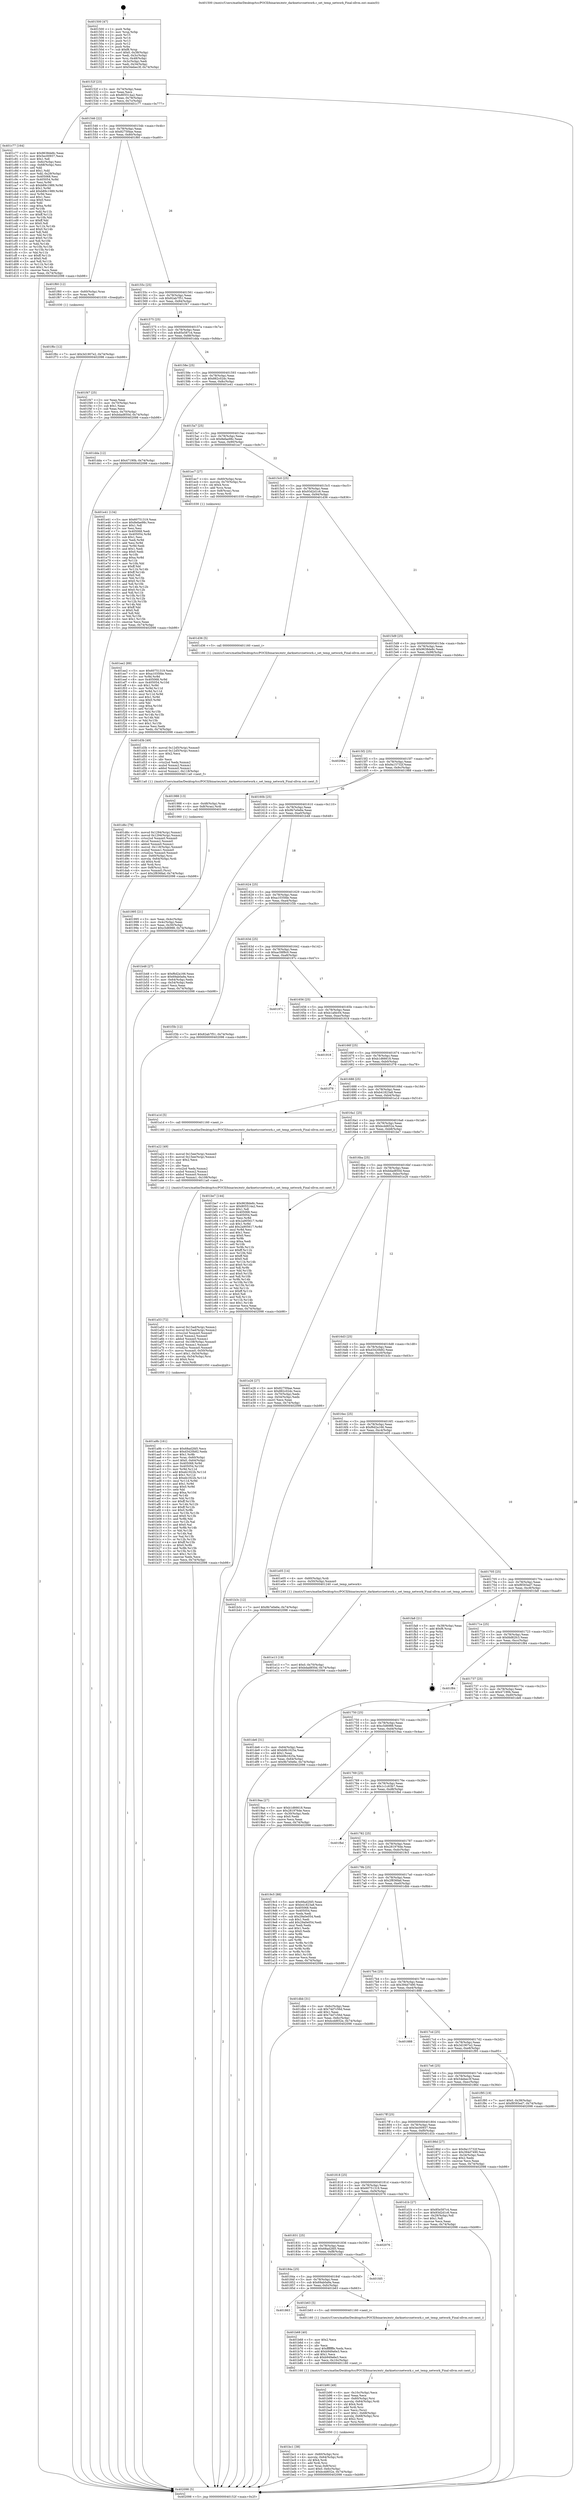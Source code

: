 digraph "0x401500" {
  label = "0x401500 (/mnt/c/Users/mathe/Desktop/tcc/POCII/binaries/extr_darknetsrcnetwork.c_set_temp_network_Final-ollvm.out::main(0))"
  labelloc = "t"
  node[shape=record]

  Entry [label="",width=0.3,height=0.3,shape=circle,fillcolor=black,style=filled]
  "0x40152f" [label="{
     0x40152f [23]\l
     | [instrs]\l
     &nbsp;&nbsp;0x40152f \<+3\>: mov -0x74(%rbp),%eax\l
     &nbsp;&nbsp;0x401532 \<+2\>: mov %eax,%ecx\l
     &nbsp;&nbsp;0x401534 \<+6\>: sub $0x805514a2,%ecx\l
     &nbsp;&nbsp;0x40153a \<+3\>: mov %eax,-0x78(%rbp)\l
     &nbsp;&nbsp;0x40153d \<+3\>: mov %ecx,-0x7c(%rbp)\l
     &nbsp;&nbsp;0x401540 \<+6\>: je 0000000000401c77 \<main+0x777\>\l
  }"]
  "0x401c77" [label="{
     0x401c77 [164]\l
     | [instrs]\l
     &nbsp;&nbsp;0x401c77 \<+5\>: mov $0x9638de8c,%eax\l
     &nbsp;&nbsp;0x401c7c \<+5\>: mov $0x5ec00937,%ecx\l
     &nbsp;&nbsp;0x401c81 \<+2\>: mov $0x1,%dl\l
     &nbsp;&nbsp;0x401c83 \<+3\>: mov -0x6c(%rbp),%esi\l
     &nbsp;&nbsp;0x401c86 \<+3\>: cmp -0x68(%rbp),%esi\l
     &nbsp;&nbsp;0x401c89 \<+4\>: setl %dil\l
     &nbsp;&nbsp;0x401c8d \<+4\>: and $0x1,%dil\l
     &nbsp;&nbsp;0x401c91 \<+4\>: mov %dil,-0x29(%rbp)\l
     &nbsp;&nbsp;0x401c95 \<+7\>: mov 0x405068,%esi\l
     &nbsp;&nbsp;0x401c9c \<+8\>: mov 0x405054,%r8d\l
     &nbsp;&nbsp;0x401ca4 \<+3\>: mov %esi,%r9d\l
     &nbsp;&nbsp;0x401ca7 \<+7\>: sub $0xb89c1989,%r9d\l
     &nbsp;&nbsp;0x401cae \<+4\>: sub $0x1,%r9d\l
     &nbsp;&nbsp;0x401cb2 \<+7\>: add $0xb89c1989,%r9d\l
     &nbsp;&nbsp;0x401cb9 \<+4\>: imul %r9d,%esi\l
     &nbsp;&nbsp;0x401cbd \<+3\>: and $0x1,%esi\l
     &nbsp;&nbsp;0x401cc0 \<+3\>: cmp $0x0,%esi\l
     &nbsp;&nbsp;0x401cc3 \<+4\>: sete %dil\l
     &nbsp;&nbsp;0x401cc7 \<+4\>: cmp $0xa,%r8d\l
     &nbsp;&nbsp;0x401ccb \<+4\>: setl %r10b\l
     &nbsp;&nbsp;0x401ccf \<+3\>: mov %dil,%r11b\l
     &nbsp;&nbsp;0x401cd2 \<+4\>: xor $0xff,%r11b\l
     &nbsp;&nbsp;0x401cd6 \<+3\>: mov %r10b,%bl\l
     &nbsp;&nbsp;0x401cd9 \<+3\>: xor $0xff,%bl\l
     &nbsp;&nbsp;0x401cdc \<+3\>: xor $0x0,%dl\l
     &nbsp;&nbsp;0x401cdf \<+3\>: mov %r11b,%r14b\l
     &nbsp;&nbsp;0x401ce2 \<+4\>: and $0x0,%r14b\l
     &nbsp;&nbsp;0x401ce6 \<+3\>: and %dl,%dil\l
     &nbsp;&nbsp;0x401ce9 \<+3\>: mov %bl,%r15b\l
     &nbsp;&nbsp;0x401cec \<+4\>: and $0x0,%r15b\l
     &nbsp;&nbsp;0x401cf0 \<+3\>: and %dl,%r10b\l
     &nbsp;&nbsp;0x401cf3 \<+3\>: or %dil,%r14b\l
     &nbsp;&nbsp;0x401cf6 \<+3\>: or %r10b,%r15b\l
     &nbsp;&nbsp;0x401cf9 \<+3\>: xor %r15b,%r14b\l
     &nbsp;&nbsp;0x401cfc \<+3\>: or %bl,%r11b\l
     &nbsp;&nbsp;0x401cff \<+4\>: xor $0xff,%r11b\l
     &nbsp;&nbsp;0x401d03 \<+3\>: or $0x0,%dl\l
     &nbsp;&nbsp;0x401d06 \<+3\>: and %dl,%r11b\l
     &nbsp;&nbsp;0x401d09 \<+3\>: or %r11b,%r14b\l
     &nbsp;&nbsp;0x401d0c \<+4\>: test $0x1,%r14b\l
     &nbsp;&nbsp;0x401d10 \<+3\>: cmovne %ecx,%eax\l
     &nbsp;&nbsp;0x401d13 \<+3\>: mov %eax,-0x74(%rbp)\l
     &nbsp;&nbsp;0x401d16 \<+5\>: jmp 0000000000402098 \<main+0xb98\>\l
  }"]
  "0x401546" [label="{
     0x401546 [22]\l
     | [instrs]\l
     &nbsp;&nbsp;0x401546 \<+5\>: jmp 000000000040154b \<main+0x4b\>\l
     &nbsp;&nbsp;0x40154b \<+3\>: mov -0x78(%rbp),%eax\l
     &nbsp;&nbsp;0x40154e \<+5\>: sub $0x8275f4ae,%eax\l
     &nbsp;&nbsp;0x401553 \<+3\>: mov %eax,-0x80(%rbp)\l
     &nbsp;&nbsp;0x401556 \<+6\>: je 0000000000401f60 \<main+0xa60\>\l
  }"]
  Exit [label="",width=0.3,height=0.3,shape=circle,fillcolor=black,style=filled,peripheries=2]
  "0x401f60" [label="{
     0x401f60 [12]\l
     | [instrs]\l
     &nbsp;&nbsp;0x401f60 \<+4\>: mov -0x60(%rbp),%rax\l
     &nbsp;&nbsp;0x401f64 \<+3\>: mov %rax,%rdi\l
     &nbsp;&nbsp;0x401f67 \<+5\>: call 0000000000401030 \<free@plt\>\l
     | [calls]\l
     &nbsp;&nbsp;0x401030 \{1\} (unknown)\l
  }"]
  "0x40155c" [label="{
     0x40155c [25]\l
     | [instrs]\l
     &nbsp;&nbsp;0x40155c \<+5\>: jmp 0000000000401561 \<main+0x61\>\l
     &nbsp;&nbsp;0x401561 \<+3\>: mov -0x78(%rbp),%eax\l
     &nbsp;&nbsp;0x401564 \<+5\>: sub $0x82ab7f51,%eax\l
     &nbsp;&nbsp;0x401569 \<+6\>: mov %eax,-0x84(%rbp)\l
     &nbsp;&nbsp;0x40156f \<+6\>: je 0000000000401f47 \<main+0xa47\>\l
  }"]
  "0x401f6c" [label="{
     0x401f6c [12]\l
     | [instrs]\l
     &nbsp;&nbsp;0x401f6c \<+7\>: movl $0x3d1907e2,-0x74(%rbp)\l
     &nbsp;&nbsp;0x401f73 \<+5\>: jmp 0000000000402098 \<main+0xb98\>\l
  }"]
  "0x401f47" [label="{
     0x401f47 [25]\l
     | [instrs]\l
     &nbsp;&nbsp;0x401f47 \<+2\>: xor %eax,%eax\l
     &nbsp;&nbsp;0x401f49 \<+3\>: mov -0x70(%rbp),%ecx\l
     &nbsp;&nbsp;0x401f4c \<+3\>: sub $0x1,%eax\l
     &nbsp;&nbsp;0x401f4f \<+2\>: sub %eax,%ecx\l
     &nbsp;&nbsp;0x401f51 \<+3\>: mov %ecx,-0x70(%rbp)\l
     &nbsp;&nbsp;0x401f54 \<+7\>: movl $0xbdad850d,-0x74(%rbp)\l
     &nbsp;&nbsp;0x401f5b \<+5\>: jmp 0000000000402098 \<main+0xb98\>\l
  }"]
  "0x401575" [label="{
     0x401575 [25]\l
     | [instrs]\l
     &nbsp;&nbsp;0x401575 \<+5\>: jmp 000000000040157a \<main+0x7a\>\l
     &nbsp;&nbsp;0x40157a \<+3\>: mov -0x78(%rbp),%eax\l
     &nbsp;&nbsp;0x40157d \<+5\>: sub $0x85e587c4,%eax\l
     &nbsp;&nbsp;0x401582 \<+6\>: mov %eax,-0x88(%rbp)\l
     &nbsp;&nbsp;0x401588 \<+6\>: je 0000000000401dda \<main+0x8da\>\l
  }"]
  "0x401ee2" [label="{
     0x401ee2 [89]\l
     | [instrs]\l
     &nbsp;&nbsp;0x401ee2 \<+5\>: mov $0x60751319,%edx\l
     &nbsp;&nbsp;0x401ee7 \<+5\>: mov $0xa1035fde,%esi\l
     &nbsp;&nbsp;0x401eec \<+3\>: xor %r8d,%r8d\l
     &nbsp;&nbsp;0x401eef \<+8\>: mov 0x405068,%r9d\l
     &nbsp;&nbsp;0x401ef7 \<+8\>: mov 0x405054,%r10d\l
     &nbsp;&nbsp;0x401eff \<+4\>: sub $0x1,%r8d\l
     &nbsp;&nbsp;0x401f03 \<+3\>: mov %r9d,%r11d\l
     &nbsp;&nbsp;0x401f06 \<+3\>: add %r8d,%r11d\l
     &nbsp;&nbsp;0x401f09 \<+4\>: imul %r11d,%r9d\l
     &nbsp;&nbsp;0x401f0d \<+4\>: and $0x1,%r9d\l
     &nbsp;&nbsp;0x401f11 \<+4\>: cmp $0x0,%r9d\l
     &nbsp;&nbsp;0x401f15 \<+3\>: sete %bl\l
     &nbsp;&nbsp;0x401f18 \<+4\>: cmp $0xa,%r10d\l
     &nbsp;&nbsp;0x401f1c \<+4\>: setl %r14b\l
     &nbsp;&nbsp;0x401f20 \<+3\>: mov %bl,%r15b\l
     &nbsp;&nbsp;0x401f23 \<+3\>: and %r14b,%r15b\l
     &nbsp;&nbsp;0x401f26 \<+3\>: xor %r14b,%bl\l
     &nbsp;&nbsp;0x401f29 \<+3\>: or %bl,%r15b\l
     &nbsp;&nbsp;0x401f2c \<+4\>: test $0x1,%r15b\l
     &nbsp;&nbsp;0x401f30 \<+3\>: cmovne %esi,%edx\l
     &nbsp;&nbsp;0x401f33 \<+3\>: mov %edx,-0x74(%rbp)\l
     &nbsp;&nbsp;0x401f36 \<+5\>: jmp 0000000000402098 \<main+0xb98\>\l
  }"]
  "0x401dda" [label="{
     0x401dda [12]\l
     | [instrs]\l
     &nbsp;&nbsp;0x401dda \<+7\>: movl $0x47190b,-0x74(%rbp)\l
     &nbsp;&nbsp;0x401de1 \<+5\>: jmp 0000000000402098 \<main+0xb98\>\l
  }"]
  "0x40158e" [label="{
     0x40158e [25]\l
     | [instrs]\l
     &nbsp;&nbsp;0x40158e \<+5\>: jmp 0000000000401593 \<main+0x93\>\l
     &nbsp;&nbsp;0x401593 \<+3\>: mov -0x78(%rbp),%eax\l
     &nbsp;&nbsp;0x401596 \<+5\>: sub $0x882c02dc,%eax\l
     &nbsp;&nbsp;0x40159b \<+6\>: mov %eax,-0x8c(%rbp)\l
     &nbsp;&nbsp;0x4015a1 \<+6\>: je 0000000000401e41 \<main+0x941\>\l
  }"]
  "0x401e13" [label="{
     0x401e13 [19]\l
     | [instrs]\l
     &nbsp;&nbsp;0x401e13 \<+7\>: movl $0x0,-0x70(%rbp)\l
     &nbsp;&nbsp;0x401e1a \<+7\>: movl $0xbdad850d,-0x74(%rbp)\l
     &nbsp;&nbsp;0x401e21 \<+5\>: jmp 0000000000402098 \<main+0xb98\>\l
  }"]
  "0x401e41" [label="{
     0x401e41 [134]\l
     | [instrs]\l
     &nbsp;&nbsp;0x401e41 \<+5\>: mov $0x60751319,%eax\l
     &nbsp;&nbsp;0x401e46 \<+5\>: mov $0x8efae98c,%ecx\l
     &nbsp;&nbsp;0x401e4b \<+2\>: mov $0x1,%dl\l
     &nbsp;&nbsp;0x401e4d \<+2\>: xor %esi,%esi\l
     &nbsp;&nbsp;0x401e4f \<+7\>: mov 0x405068,%edi\l
     &nbsp;&nbsp;0x401e56 \<+8\>: mov 0x405054,%r8d\l
     &nbsp;&nbsp;0x401e5e \<+3\>: sub $0x1,%esi\l
     &nbsp;&nbsp;0x401e61 \<+3\>: mov %edi,%r9d\l
     &nbsp;&nbsp;0x401e64 \<+3\>: add %esi,%r9d\l
     &nbsp;&nbsp;0x401e67 \<+4\>: imul %r9d,%edi\l
     &nbsp;&nbsp;0x401e6b \<+3\>: and $0x1,%edi\l
     &nbsp;&nbsp;0x401e6e \<+3\>: cmp $0x0,%edi\l
     &nbsp;&nbsp;0x401e71 \<+4\>: sete %r10b\l
     &nbsp;&nbsp;0x401e75 \<+4\>: cmp $0xa,%r8d\l
     &nbsp;&nbsp;0x401e79 \<+4\>: setl %r11b\l
     &nbsp;&nbsp;0x401e7d \<+3\>: mov %r10b,%bl\l
     &nbsp;&nbsp;0x401e80 \<+3\>: xor $0xff,%bl\l
     &nbsp;&nbsp;0x401e83 \<+3\>: mov %r11b,%r14b\l
     &nbsp;&nbsp;0x401e86 \<+4\>: xor $0xff,%r14b\l
     &nbsp;&nbsp;0x401e8a \<+3\>: xor $0x0,%dl\l
     &nbsp;&nbsp;0x401e8d \<+3\>: mov %bl,%r15b\l
     &nbsp;&nbsp;0x401e90 \<+4\>: and $0x0,%r15b\l
     &nbsp;&nbsp;0x401e94 \<+3\>: and %dl,%r10b\l
     &nbsp;&nbsp;0x401e97 \<+3\>: mov %r14b,%r12b\l
     &nbsp;&nbsp;0x401e9a \<+4\>: and $0x0,%r12b\l
     &nbsp;&nbsp;0x401e9e \<+3\>: and %dl,%r11b\l
     &nbsp;&nbsp;0x401ea1 \<+3\>: or %r10b,%r15b\l
     &nbsp;&nbsp;0x401ea4 \<+3\>: or %r11b,%r12b\l
     &nbsp;&nbsp;0x401ea7 \<+3\>: xor %r12b,%r15b\l
     &nbsp;&nbsp;0x401eaa \<+3\>: or %r14b,%bl\l
     &nbsp;&nbsp;0x401ead \<+3\>: xor $0xff,%bl\l
     &nbsp;&nbsp;0x401eb0 \<+3\>: or $0x0,%dl\l
     &nbsp;&nbsp;0x401eb3 \<+2\>: and %dl,%bl\l
     &nbsp;&nbsp;0x401eb5 \<+3\>: or %bl,%r15b\l
     &nbsp;&nbsp;0x401eb8 \<+4\>: test $0x1,%r15b\l
     &nbsp;&nbsp;0x401ebc \<+3\>: cmovne %ecx,%eax\l
     &nbsp;&nbsp;0x401ebf \<+3\>: mov %eax,-0x74(%rbp)\l
     &nbsp;&nbsp;0x401ec2 \<+5\>: jmp 0000000000402098 \<main+0xb98\>\l
  }"]
  "0x4015a7" [label="{
     0x4015a7 [25]\l
     | [instrs]\l
     &nbsp;&nbsp;0x4015a7 \<+5\>: jmp 00000000004015ac \<main+0xac\>\l
     &nbsp;&nbsp;0x4015ac \<+3\>: mov -0x78(%rbp),%eax\l
     &nbsp;&nbsp;0x4015af \<+5\>: sub $0x8efae98c,%eax\l
     &nbsp;&nbsp;0x4015b4 \<+6\>: mov %eax,-0x90(%rbp)\l
     &nbsp;&nbsp;0x4015ba \<+6\>: je 0000000000401ec7 \<main+0x9c7\>\l
  }"]
  "0x401d6c" [label="{
     0x401d6c [79]\l
     | [instrs]\l
     &nbsp;&nbsp;0x401d6c \<+8\>: movsd 0x1294(%rip),%xmm1\l
     &nbsp;&nbsp;0x401d74 \<+8\>: movsd 0x1294(%rip),%xmm2\l
     &nbsp;&nbsp;0x401d7c \<+4\>: cvtss2sd %xmm0,%xmm0\l
     &nbsp;&nbsp;0x401d80 \<+4\>: divsd %xmm2,%xmm0\l
     &nbsp;&nbsp;0x401d84 \<+4\>: addsd %xmm0,%xmm1\l
     &nbsp;&nbsp;0x401d88 \<+8\>: movsd -0x118(%rbp),%xmm0\l
     &nbsp;&nbsp;0x401d90 \<+4\>: mulsd %xmm1,%xmm0\l
     &nbsp;&nbsp;0x401d94 \<+4\>: cvtsd2ss %xmm0,%xmm0\l
     &nbsp;&nbsp;0x401d98 \<+4\>: mov -0x60(%rbp),%rsi\l
     &nbsp;&nbsp;0x401d9c \<+4\>: movslq -0x64(%rbp),%rdi\l
     &nbsp;&nbsp;0x401da0 \<+4\>: shl $0x4,%rdi\l
     &nbsp;&nbsp;0x401da4 \<+3\>: add %rdi,%rsi\l
     &nbsp;&nbsp;0x401da7 \<+4\>: mov 0x8(%rsi),%rsi\l
     &nbsp;&nbsp;0x401dab \<+4\>: movss %xmm0,(%rsi)\l
     &nbsp;&nbsp;0x401daf \<+7\>: movl $0x2f836fad,-0x74(%rbp)\l
     &nbsp;&nbsp;0x401db6 \<+5\>: jmp 0000000000402098 \<main+0xb98\>\l
  }"]
  "0x401ec7" [label="{
     0x401ec7 [27]\l
     | [instrs]\l
     &nbsp;&nbsp;0x401ec7 \<+4\>: mov -0x60(%rbp),%rax\l
     &nbsp;&nbsp;0x401ecb \<+4\>: movslq -0x70(%rbp),%rcx\l
     &nbsp;&nbsp;0x401ecf \<+4\>: shl $0x4,%rcx\l
     &nbsp;&nbsp;0x401ed3 \<+3\>: add %rcx,%rax\l
     &nbsp;&nbsp;0x401ed6 \<+4\>: mov 0x8(%rax),%rax\l
     &nbsp;&nbsp;0x401eda \<+3\>: mov %rax,%rdi\l
     &nbsp;&nbsp;0x401edd \<+5\>: call 0000000000401030 \<free@plt\>\l
     | [calls]\l
     &nbsp;&nbsp;0x401030 \{1\} (unknown)\l
  }"]
  "0x4015c0" [label="{
     0x4015c0 [25]\l
     | [instrs]\l
     &nbsp;&nbsp;0x4015c0 \<+5\>: jmp 00000000004015c5 \<main+0xc5\>\l
     &nbsp;&nbsp;0x4015c5 \<+3\>: mov -0x78(%rbp),%eax\l
     &nbsp;&nbsp;0x4015c8 \<+5\>: sub $0x93d2d1c6,%eax\l
     &nbsp;&nbsp;0x4015cd \<+6\>: mov %eax,-0x94(%rbp)\l
     &nbsp;&nbsp;0x4015d3 \<+6\>: je 0000000000401d36 \<main+0x836\>\l
  }"]
  "0x401d3b" [label="{
     0x401d3b [49]\l
     | [instrs]\l
     &nbsp;&nbsp;0x401d3b \<+8\>: movsd 0x12d5(%rip),%xmm0\l
     &nbsp;&nbsp;0x401d43 \<+8\>: movsd 0x12d5(%rip),%xmm1\l
     &nbsp;&nbsp;0x401d4b \<+5\>: mov $0x2,%ecx\l
     &nbsp;&nbsp;0x401d50 \<+1\>: cltd\l
     &nbsp;&nbsp;0x401d51 \<+2\>: idiv %ecx\l
     &nbsp;&nbsp;0x401d53 \<+4\>: cvtsi2sd %edx,%xmm2\l
     &nbsp;&nbsp;0x401d57 \<+4\>: mulsd %xmm2,%xmm1\l
     &nbsp;&nbsp;0x401d5b \<+4\>: addsd %xmm0,%xmm1\l
     &nbsp;&nbsp;0x401d5f \<+8\>: movsd %xmm1,-0x118(%rbp)\l
     &nbsp;&nbsp;0x401d67 \<+5\>: call 00000000004011a0 \<next_f\>\l
     | [calls]\l
     &nbsp;&nbsp;0x4011a0 \{1\} (/mnt/c/Users/mathe/Desktop/tcc/POCII/binaries/extr_darknetsrcnetwork.c_set_temp_network_Final-ollvm.out::next_f)\l
  }"]
  "0x401d36" [label="{
     0x401d36 [5]\l
     | [instrs]\l
     &nbsp;&nbsp;0x401d36 \<+5\>: call 0000000000401160 \<next_i\>\l
     | [calls]\l
     &nbsp;&nbsp;0x401160 \{1\} (/mnt/c/Users/mathe/Desktop/tcc/POCII/binaries/extr_darknetsrcnetwork.c_set_temp_network_Final-ollvm.out::next_i)\l
  }"]
  "0x4015d9" [label="{
     0x4015d9 [25]\l
     | [instrs]\l
     &nbsp;&nbsp;0x4015d9 \<+5\>: jmp 00000000004015de \<main+0xde\>\l
     &nbsp;&nbsp;0x4015de \<+3\>: mov -0x78(%rbp),%eax\l
     &nbsp;&nbsp;0x4015e1 \<+5\>: sub $0x9638de8c,%eax\l
     &nbsp;&nbsp;0x4015e6 \<+6\>: mov %eax,-0x98(%rbp)\l
     &nbsp;&nbsp;0x4015ec \<+6\>: je 000000000040206a \<main+0xb6a\>\l
  }"]
  "0x401bc1" [label="{
     0x401bc1 [38]\l
     | [instrs]\l
     &nbsp;&nbsp;0x401bc1 \<+4\>: mov -0x60(%rbp),%rsi\l
     &nbsp;&nbsp;0x401bc5 \<+4\>: movslq -0x64(%rbp),%rdi\l
     &nbsp;&nbsp;0x401bc9 \<+4\>: shl $0x4,%rdi\l
     &nbsp;&nbsp;0x401bcd \<+3\>: add %rdi,%rsi\l
     &nbsp;&nbsp;0x401bd0 \<+4\>: mov %rax,0x8(%rsi)\l
     &nbsp;&nbsp;0x401bd4 \<+7\>: movl $0x0,-0x6c(%rbp)\l
     &nbsp;&nbsp;0x401bdb \<+7\>: movl $0xbcdd652e,-0x74(%rbp)\l
     &nbsp;&nbsp;0x401be2 \<+5\>: jmp 0000000000402098 \<main+0xb98\>\l
  }"]
  "0x40206a" [label="{
     0x40206a\l
  }", style=dashed]
  "0x4015f2" [label="{
     0x4015f2 [25]\l
     | [instrs]\l
     &nbsp;&nbsp;0x4015f2 \<+5\>: jmp 00000000004015f7 \<main+0xf7\>\l
     &nbsp;&nbsp;0x4015f7 \<+3\>: mov -0x78(%rbp),%eax\l
     &nbsp;&nbsp;0x4015fa \<+5\>: sub $0x9a15732f,%eax\l
     &nbsp;&nbsp;0x4015ff \<+6\>: mov %eax,-0x9c(%rbp)\l
     &nbsp;&nbsp;0x401605 \<+6\>: je 0000000000401988 \<main+0x488\>\l
  }"]
  "0x401b90" [label="{
     0x401b90 [49]\l
     | [instrs]\l
     &nbsp;&nbsp;0x401b90 \<+6\>: mov -0x10c(%rbp),%ecx\l
     &nbsp;&nbsp;0x401b96 \<+3\>: imul %eax,%ecx\l
     &nbsp;&nbsp;0x401b99 \<+4\>: mov -0x60(%rbp),%rsi\l
     &nbsp;&nbsp;0x401b9d \<+4\>: movslq -0x64(%rbp),%rdi\l
     &nbsp;&nbsp;0x401ba1 \<+4\>: shl $0x4,%rdi\l
     &nbsp;&nbsp;0x401ba5 \<+3\>: add %rdi,%rsi\l
     &nbsp;&nbsp;0x401ba8 \<+2\>: mov %ecx,(%rsi)\l
     &nbsp;&nbsp;0x401baa \<+7\>: movl $0x1,-0x68(%rbp)\l
     &nbsp;&nbsp;0x401bb1 \<+4\>: movslq -0x68(%rbp),%rsi\l
     &nbsp;&nbsp;0x401bb5 \<+4\>: shl $0x2,%rsi\l
     &nbsp;&nbsp;0x401bb9 \<+3\>: mov %rsi,%rdi\l
     &nbsp;&nbsp;0x401bbc \<+5\>: call 0000000000401050 \<malloc@plt\>\l
     | [calls]\l
     &nbsp;&nbsp;0x401050 \{1\} (unknown)\l
  }"]
  "0x401988" [label="{
     0x401988 [13]\l
     | [instrs]\l
     &nbsp;&nbsp;0x401988 \<+4\>: mov -0x48(%rbp),%rax\l
     &nbsp;&nbsp;0x40198c \<+4\>: mov 0x8(%rax),%rdi\l
     &nbsp;&nbsp;0x401990 \<+5\>: call 0000000000401060 \<atoi@plt\>\l
     | [calls]\l
     &nbsp;&nbsp;0x401060 \{1\} (unknown)\l
  }"]
  "0x40160b" [label="{
     0x40160b [25]\l
     | [instrs]\l
     &nbsp;&nbsp;0x40160b \<+5\>: jmp 0000000000401610 \<main+0x110\>\l
     &nbsp;&nbsp;0x401610 \<+3\>: mov -0x78(%rbp),%eax\l
     &nbsp;&nbsp;0x401613 \<+5\>: sub $0x9b7e0e6e,%eax\l
     &nbsp;&nbsp;0x401618 \<+6\>: mov %eax,-0xa0(%rbp)\l
     &nbsp;&nbsp;0x40161e \<+6\>: je 0000000000401b48 \<main+0x648\>\l
  }"]
  "0x401b68" [label="{
     0x401b68 [40]\l
     | [instrs]\l
     &nbsp;&nbsp;0x401b68 \<+5\>: mov $0x2,%ecx\l
     &nbsp;&nbsp;0x401b6d \<+1\>: cltd\l
     &nbsp;&nbsp;0x401b6e \<+2\>: idiv %ecx\l
     &nbsp;&nbsp;0x401b70 \<+6\>: imul $0xfffffffe,%edx,%ecx\l
     &nbsp;&nbsp;0x401b76 \<+6\>: add $0xb949a6e3,%ecx\l
     &nbsp;&nbsp;0x401b7c \<+3\>: add $0x1,%ecx\l
     &nbsp;&nbsp;0x401b7f \<+6\>: sub $0xb949a6e3,%ecx\l
     &nbsp;&nbsp;0x401b85 \<+6\>: mov %ecx,-0x10c(%rbp)\l
     &nbsp;&nbsp;0x401b8b \<+5\>: call 0000000000401160 \<next_i\>\l
     | [calls]\l
     &nbsp;&nbsp;0x401160 \{1\} (/mnt/c/Users/mathe/Desktop/tcc/POCII/binaries/extr_darknetsrcnetwork.c_set_temp_network_Final-ollvm.out::next_i)\l
  }"]
  "0x401b48" [label="{
     0x401b48 [27]\l
     | [instrs]\l
     &nbsp;&nbsp;0x401b48 \<+5\>: mov $0xf6d2a166,%eax\l
     &nbsp;&nbsp;0x401b4d \<+5\>: mov $0x69ab0a9a,%ecx\l
     &nbsp;&nbsp;0x401b52 \<+3\>: mov -0x64(%rbp),%edx\l
     &nbsp;&nbsp;0x401b55 \<+3\>: cmp -0x54(%rbp),%edx\l
     &nbsp;&nbsp;0x401b58 \<+3\>: cmovl %ecx,%eax\l
     &nbsp;&nbsp;0x401b5b \<+3\>: mov %eax,-0x74(%rbp)\l
     &nbsp;&nbsp;0x401b5e \<+5\>: jmp 0000000000402098 \<main+0xb98\>\l
  }"]
  "0x401624" [label="{
     0x401624 [25]\l
     | [instrs]\l
     &nbsp;&nbsp;0x401624 \<+5\>: jmp 0000000000401629 \<main+0x129\>\l
     &nbsp;&nbsp;0x401629 \<+3\>: mov -0x78(%rbp),%eax\l
     &nbsp;&nbsp;0x40162c \<+5\>: sub $0xa1035fde,%eax\l
     &nbsp;&nbsp;0x401631 \<+6\>: mov %eax,-0xa4(%rbp)\l
     &nbsp;&nbsp;0x401637 \<+6\>: je 0000000000401f3b \<main+0xa3b\>\l
  }"]
  "0x401863" [label="{
     0x401863\l
  }", style=dashed]
  "0x401f3b" [label="{
     0x401f3b [12]\l
     | [instrs]\l
     &nbsp;&nbsp;0x401f3b \<+7\>: movl $0x82ab7f51,-0x74(%rbp)\l
     &nbsp;&nbsp;0x401f42 \<+5\>: jmp 0000000000402098 \<main+0xb98\>\l
  }"]
  "0x40163d" [label="{
     0x40163d [25]\l
     | [instrs]\l
     &nbsp;&nbsp;0x40163d \<+5\>: jmp 0000000000401642 \<main+0x142\>\l
     &nbsp;&nbsp;0x401642 \<+3\>: mov -0x78(%rbp),%eax\l
     &nbsp;&nbsp;0x401645 \<+5\>: sub $0xac58f8c0,%eax\l
     &nbsp;&nbsp;0x40164a \<+6\>: mov %eax,-0xa8(%rbp)\l
     &nbsp;&nbsp;0x401650 \<+6\>: je 000000000040197c \<main+0x47c\>\l
  }"]
  "0x401b63" [label="{
     0x401b63 [5]\l
     | [instrs]\l
     &nbsp;&nbsp;0x401b63 \<+5\>: call 0000000000401160 \<next_i\>\l
     | [calls]\l
     &nbsp;&nbsp;0x401160 \{1\} (/mnt/c/Users/mathe/Desktop/tcc/POCII/binaries/extr_darknetsrcnetwork.c_set_temp_network_Final-ollvm.out::next_i)\l
  }"]
  "0x40197c" [label="{
     0x40197c\l
  }", style=dashed]
  "0x401656" [label="{
     0x401656 [25]\l
     | [instrs]\l
     &nbsp;&nbsp;0x401656 \<+5\>: jmp 000000000040165b \<main+0x15b\>\l
     &nbsp;&nbsp;0x40165b \<+3\>: mov -0x78(%rbp),%eax\l
     &nbsp;&nbsp;0x40165e \<+5\>: sub $0xb1afdc04,%eax\l
     &nbsp;&nbsp;0x401663 \<+6\>: mov %eax,-0xac(%rbp)\l
     &nbsp;&nbsp;0x401669 \<+6\>: je 0000000000401918 \<main+0x418\>\l
  }"]
  "0x40184a" [label="{
     0x40184a [25]\l
     | [instrs]\l
     &nbsp;&nbsp;0x40184a \<+5\>: jmp 000000000040184f \<main+0x34f\>\l
     &nbsp;&nbsp;0x40184f \<+3\>: mov -0x78(%rbp),%eax\l
     &nbsp;&nbsp;0x401852 \<+5\>: sub $0x69ab0a9a,%eax\l
     &nbsp;&nbsp;0x401857 \<+6\>: mov %eax,-0xfc(%rbp)\l
     &nbsp;&nbsp;0x40185d \<+6\>: je 0000000000401b63 \<main+0x663\>\l
  }"]
  "0x401918" [label="{
     0x401918\l
  }", style=dashed]
  "0x40166f" [label="{
     0x40166f [25]\l
     | [instrs]\l
     &nbsp;&nbsp;0x40166f \<+5\>: jmp 0000000000401674 \<main+0x174\>\l
     &nbsp;&nbsp;0x401674 \<+3\>: mov -0x78(%rbp),%eax\l
     &nbsp;&nbsp;0x401677 \<+5\>: sub $0xb1d66618,%eax\l
     &nbsp;&nbsp;0x40167c \<+6\>: mov %eax,-0xb0(%rbp)\l
     &nbsp;&nbsp;0x401682 \<+6\>: je 0000000000401f78 \<main+0xa78\>\l
  }"]
  "0x401fd5" [label="{
     0x401fd5\l
  }", style=dashed]
  "0x401f78" [label="{
     0x401f78\l
  }", style=dashed]
  "0x401688" [label="{
     0x401688 [25]\l
     | [instrs]\l
     &nbsp;&nbsp;0x401688 \<+5\>: jmp 000000000040168d \<main+0x18d\>\l
     &nbsp;&nbsp;0x40168d \<+3\>: mov -0x78(%rbp),%eax\l
     &nbsp;&nbsp;0x401690 \<+5\>: sub $0xb41823a8,%eax\l
     &nbsp;&nbsp;0x401695 \<+6\>: mov %eax,-0xb4(%rbp)\l
     &nbsp;&nbsp;0x40169b \<+6\>: je 0000000000401a1d \<main+0x51d\>\l
  }"]
  "0x401831" [label="{
     0x401831 [25]\l
     | [instrs]\l
     &nbsp;&nbsp;0x401831 \<+5\>: jmp 0000000000401836 \<main+0x336\>\l
     &nbsp;&nbsp;0x401836 \<+3\>: mov -0x78(%rbp),%eax\l
     &nbsp;&nbsp;0x401839 \<+5\>: sub $0x68ad2fd5,%eax\l
     &nbsp;&nbsp;0x40183e \<+6\>: mov %eax,-0xf8(%rbp)\l
     &nbsp;&nbsp;0x401844 \<+6\>: je 0000000000401fd5 \<main+0xad5\>\l
  }"]
  "0x401a1d" [label="{
     0x401a1d [5]\l
     | [instrs]\l
     &nbsp;&nbsp;0x401a1d \<+5\>: call 0000000000401160 \<next_i\>\l
     | [calls]\l
     &nbsp;&nbsp;0x401160 \{1\} (/mnt/c/Users/mathe/Desktop/tcc/POCII/binaries/extr_darknetsrcnetwork.c_set_temp_network_Final-ollvm.out::next_i)\l
  }"]
  "0x4016a1" [label="{
     0x4016a1 [25]\l
     | [instrs]\l
     &nbsp;&nbsp;0x4016a1 \<+5\>: jmp 00000000004016a6 \<main+0x1a6\>\l
     &nbsp;&nbsp;0x4016a6 \<+3\>: mov -0x78(%rbp),%eax\l
     &nbsp;&nbsp;0x4016a9 \<+5\>: sub $0xbcdd652e,%eax\l
     &nbsp;&nbsp;0x4016ae \<+6\>: mov %eax,-0xb8(%rbp)\l
     &nbsp;&nbsp;0x4016b4 \<+6\>: je 0000000000401be7 \<main+0x6e7\>\l
  }"]
  "0x402076" [label="{
     0x402076\l
  }", style=dashed]
  "0x401be7" [label="{
     0x401be7 [144]\l
     | [instrs]\l
     &nbsp;&nbsp;0x401be7 \<+5\>: mov $0x9638de8c,%eax\l
     &nbsp;&nbsp;0x401bec \<+5\>: mov $0x805514a2,%ecx\l
     &nbsp;&nbsp;0x401bf1 \<+2\>: mov $0x1,%dl\l
     &nbsp;&nbsp;0x401bf3 \<+7\>: mov 0x405068,%esi\l
     &nbsp;&nbsp;0x401bfa \<+7\>: mov 0x405054,%edi\l
     &nbsp;&nbsp;0x401c01 \<+3\>: mov %esi,%r8d\l
     &nbsp;&nbsp;0x401c04 \<+7\>: sub $0x2a905617,%r8d\l
     &nbsp;&nbsp;0x401c0b \<+4\>: sub $0x1,%r8d\l
     &nbsp;&nbsp;0x401c0f \<+7\>: add $0x2a905617,%r8d\l
     &nbsp;&nbsp;0x401c16 \<+4\>: imul %r8d,%esi\l
     &nbsp;&nbsp;0x401c1a \<+3\>: and $0x1,%esi\l
     &nbsp;&nbsp;0x401c1d \<+3\>: cmp $0x0,%esi\l
     &nbsp;&nbsp;0x401c20 \<+4\>: sete %r9b\l
     &nbsp;&nbsp;0x401c24 \<+3\>: cmp $0xa,%edi\l
     &nbsp;&nbsp;0x401c27 \<+4\>: setl %r10b\l
     &nbsp;&nbsp;0x401c2b \<+3\>: mov %r9b,%r11b\l
     &nbsp;&nbsp;0x401c2e \<+4\>: xor $0xff,%r11b\l
     &nbsp;&nbsp;0x401c32 \<+3\>: mov %r10b,%bl\l
     &nbsp;&nbsp;0x401c35 \<+3\>: xor $0xff,%bl\l
     &nbsp;&nbsp;0x401c38 \<+3\>: xor $0x0,%dl\l
     &nbsp;&nbsp;0x401c3b \<+3\>: mov %r11b,%r14b\l
     &nbsp;&nbsp;0x401c3e \<+4\>: and $0x0,%r14b\l
     &nbsp;&nbsp;0x401c42 \<+3\>: and %dl,%r9b\l
     &nbsp;&nbsp;0x401c45 \<+3\>: mov %bl,%r15b\l
     &nbsp;&nbsp;0x401c48 \<+4\>: and $0x0,%r15b\l
     &nbsp;&nbsp;0x401c4c \<+3\>: and %dl,%r10b\l
     &nbsp;&nbsp;0x401c4f \<+3\>: or %r9b,%r14b\l
     &nbsp;&nbsp;0x401c52 \<+3\>: or %r10b,%r15b\l
     &nbsp;&nbsp;0x401c55 \<+3\>: xor %r15b,%r14b\l
     &nbsp;&nbsp;0x401c58 \<+3\>: or %bl,%r11b\l
     &nbsp;&nbsp;0x401c5b \<+4\>: xor $0xff,%r11b\l
     &nbsp;&nbsp;0x401c5f \<+3\>: or $0x0,%dl\l
     &nbsp;&nbsp;0x401c62 \<+3\>: and %dl,%r11b\l
     &nbsp;&nbsp;0x401c65 \<+3\>: or %r11b,%r14b\l
     &nbsp;&nbsp;0x401c68 \<+4\>: test $0x1,%r14b\l
     &nbsp;&nbsp;0x401c6c \<+3\>: cmovne %ecx,%eax\l
     &nbsp;&nbsp;0x401c6f \<+3\>: mov %eax,-0x74(%rbp)\l
     &nbsp;&nbsp;0x401c72 \<+5\>: jmp 0000000000402098 \<main+0xb98\>\l
  }"]
  "0x4016ba" [label="{
     0x4016ba [25]\l
     | [instrs]\l
     &nbsp;&nbsp;0x4016ba \<+5\>: jmp 00000000004016bf \<main+0x1bf\>\l
     &nbsp;&nbsp;0x4016bf \<+3\>: mov -0x78(%rbp),%eax\l
     &nbsp;&nbsp;0x4016c2 \<+5\>: sub $0xbdad850d,%eax\l
     &nbsp;&nbsp;0x4016c7 \<+6\>: mov %eax,-0xbc(%rbp)\l
     &nbsp;&nbsp;0x4016cd \<+6\>: je 0000000000401e26 \<main+0x926\>\l
  }"]
  "0x401818" [label="{
     0x401818 [25]\l
     | [instrs]\l
     &nbsp;&nbsp;0x401818 \<+5\>: jmp 000000000040181d \<main+0x31d\>\l
     &nbsp;&nbsp;0x40181d \<+3\>: mov -0x78(%rbp),%eax\l
     &nbsp;&nbsp;0x401820 \<+5\>: sub $0x60751319,%eax\l
     &nbsp;&nbsp;0x401825 \<+6\>: mov %eax,-0xf4(%rbp)\l
     &nbsp;&nbsp;0x40182b \<+6\>: je 0000000000402076 \<main+0xb76\>\l
  }"]
  "0x401e26" [label="{
     0x401e26 [27]\l
     | [instrs]\l
     &nbsp;&nbsp;0x401e26 \<+5\>: mov $0x8275f4ae,%eax\l
     &nbsp;&nbsp;0x401e2b \<+5\>: mov $0x882c02dc,%ecx\l
     &nbsp;&nbsp;0x401e30 \<+3\>: mov -0x70(%rbp),%edx\l
     &nbsp;&nbsp;0x401e33 \<+3\>: cmp -0x54(%rbp),%edx\l
     &nbsp;&nbsp;0x401e36 \<+3\>: cmovl %ecx,%eax\l
     &nbsp;&nbsp;0x401e39 \<+3\>: mov %eax,-0x74(%rbp)\l
     &nbsp;&nbsp;0x401e3c \<+5\>: jmp 0000000000402098 \<main+0xb98\>\l
  }"]
  "0x4016d3" [label="{
     0x4016d3 [25]\l
     | [instrs]\l
     &nbsp;&nbsp;0x4016d3 \<+5\>: jmp 00000000004016d8 \<main+0x1d8\>\l
     &nbsp;&nbsp;0x4016d8 \<+3\>: mov -0x78(%rbp),%eax\l
     &nbsp;&nbsp;0x4016db \<+5\>: sub $0xd3420b82,%eax\l
     &nbsp;&nbsp;0x4016e0 \<+6\>: mov %eax,-0xc0(%rbp)\l
     &nbsp;&nbsp;0x4016e6 \<+6\>: je 0000000000401b3c \<main+0x63c\>\l
  }"]
  "0x401d1b" [label="{
     0x401d1b [27]\l
     | [instrs]\l
     &nbsp;&nbsp;0x401d1b \<+5\>: mov $0x85e587c4,%eax\l
     &nbsp;&nbsp;0x401d20 \<+5\>: mov $0x93d2d1c6,%ecx\l
     &nbsp;&nbsp;0x401d25 \<+3\>: mov -0x29(%rbp),%dl\l
     &nbsp;&nbsp;0x401d28 \<+3\>: test $0x1,%dl\l
     &nbsp;&nbsp;0x401d2b \<+3\>: cmovne %ecx,%eax\l
     &nbsp;&nbsp;0x401d2e \<+3\>: mov %eax,-0x74(%rbp)\l
     &nbsp;&nbsp;0x401d31 \<+5\>: jmp 0000000000402098 \<main+0xb98\>\l
  }"]
  "0x401b3c" [label="{
     0x401b3c [12]\l
     | [instrs]\l
     &nbsp;&nbsp;0x401b3c \<+7\>: movl $0x9b7e0e6e,-0x74(%rbp)\l
     &nbsp;&nbsp;0x401b43 \<+5\>: jmp 0000000000402098 \<main+0xb98\>\l
  }"]
  "0x4016ec" [label="{
     0x4016ec [25]\l
     | [instrs]\l
     &nbsp;&nbsp;0x4016ec \<+5\>: jmp 00000000004016f1 \<main+0x1f1\>\l
     &nbsp;&nbsp;0x4016f1 \<+3\>: mov -0x78(%rbp),%eax\l
     &nbsp;&nbsp;0x4016f4 \<+5\>: sub $0xf6d2a166,%eax\l
     &nbsp;&nbsp;0x4016f9 \<+6\>: mov %eax,-0xc4(%rbp)\l
     &nbsp;&nbsp;0x4016ff \<+6\>: je 0000000000401e05 \<main+0x905\>\l
  }"]
  "0x401a9b" [label="{
     0x401a9b [161]\l
     | [instrs]\l
     &nbsp;&nbsp;0x401a9b \<+5\>: mov $0x68ad2fd5,%ecx\l
     &nbsp;&nbsp;0x401aa0 \<+5\>: mov $0xd3420b82,%edx\l
     &nbsp;&nbsp;0x401aa5 \<+3\>: mov $0x1,%r8b\l
     &nbsp;&nbsp;0x401aa8 \<+4\>: mov %rax,-0x60(%rbp)\l
     &nbsp;&nbsp;0x401aac \<+7\>: movl $0x0,-0x64(%rbp)\l
     &nbsp;&nbsp;0x401ab3 \<+8\>: mov 0x405068,%r9d\l
     &nbsp;&nbsp;0x401abb \<+8\>: mov 0x405054,%r10d\l
     &nbsp;&nbsp;0x401ac3 \<+3\>: mov %r9d,%r11d\l
     &nbsp;&nbsp;0x401ac6 \<+7\>: add $0xeb1922b,%r11d\l
     &nbsp;&nbsp;0x401acd \<+4\>: sub $0x1,%r11d\l
     &nbsp;&nbsp;0x401ad1 \<+7\>: sub $0xeb1922b,%r11d\l
     &nbsp;&nbsp;0x401ad8 \<+4\>: imul %r11d,%r9d\l
     &nbsp;&nbsp;0x401adc \<+4\>: and $0x1,%r9d\l
     &nbsp;&nbsp;0x401ae0 \<+4\>: cmp $0x0,%r9d\l
     &nbsp;&nbsp;0x401ae4 \<+3\>: sete %bl\l
     &nbsp;&nbsp;0x401ae7 \<+4\>: cmp $0xa,%r10d\l
     &nbsp;&nbsp;0x401aeb \<+4\>: setl %r14b\l
     &nbsp;&nbsp;0x401aef \<+3\>: mov %bl,%r15b\l
     &nbsp;&nbsp;0x401af2 \<+4\>: xor $0xff,%r15b\l
     &nbsp;&nbsp;0x401af6 \<+3\>: mov %r14b,%r12b\l
     &nbsp;&nbsp;0x401af9 \<+4\>: xor $0xff,%r12b\l
     &nbsp;&nbsp;0x401afd \<+4\>: xor $0x0,%r8b\l
     &nbsp;&nbsp;0x401b01 \<+3\>: mov %r15b,%r13b\l
     &nbsp;&nbsp;0x401b04 \<+4\>: and $0x0,%r13b\l
     &nbsp;&nbsp;0x401b08 \<+3\>: and %r8b,%bl\l
     &nbsp;&nbsp;0x401b0b \<+3\>: mov %r12b,%al\l
     &nbsp;&nbsp;0x401b0e \<+2\>: and $0x0,%al\l
     &nbsp;&nbsp;0x401b10 \<+3\>: and %r8b,%r14b\l
     &nbsp;&nbsp;0x401b13 \<+3\>: or %bl,%r13b\l
     &nbsp;&nbsp;0x401b16 \<+3\>: or %r14b,%al\l
     &nbsp;&nbsp;0x401b19 \<+3\>: xor %al,%r13b\l
     &nbsp;&nbsp;0x401b1c \<+3\>: or %r12b,%r15b\l
     &nbsp;&nbsp;0x401b1f \<+4\>: xor $0xff,%r15b\l
     &nbsp;&nbsp;0x401b23 \<+4\>: or $0x0,%r8b\l
     &nbsp;&nbsp;0x401b27 \<+3\>: and %r8b,%r15b\l
     &nbsp;&nbsp;0x401b2a \<+3\>: or %r15b,%r13b\l
     &nbsp;&nbsp;0x401b2d \<+4\>: test $0x1,%r13b\l
     &nbsp;&nbsp;0x401b31 \<+3\>: cmovne %edx,%ecx\l
     &nbsp;&nbsp;0x401b34 \<+3\>: mov %ecx,-0x74(%rbp)\l
     &nbsp;&nbsp;0x401b37 \<+5\>: jmp 0000000000402098 \<main+0xb98\>\l
  }"]
  "0x401e05" [label="{
     0x401e05 [14]\l
     | [instrs]\l
     &nbsp;&nbsp;0x401e05 \<+4\>: mov -0x60(%rbp),%rdi\l
     &nbsp;&nbsp;0x401e09 \<+5\>: movss -0x50(%rbp),%xmm0\l
     &nbsp;&nbsp;0x401e0e \<+5\>: call 0000000000401240 \<set_temp_network\>\l
     | [calls]\l
     &nbsp;&nbsp;0x401240 \{1\} (/mnt/c/Users/mathe/Desktop/tcc/POCII/binaries/extr_darknetsrcnetwork.c_set_temp_network_Final-ollvm.out::set_temp_network)\l
  }"]
  "0x401705" [label="{
     0x401705 [25]\l
     | [instrs]\l
     &nbsp;&nbsp;0x401705 \<+5\>: jmp 000000000040170a \<main+0x20a\>\l
     &nbsp;&nbsp;0x40170a \<+3\>: mov -0x78(%rbp),%eax\l
     &nbsp;&nbsp;0x40170d \<+5\>: sub $0xf8593ed7,%eax\l
     &nbsp;&nbsp;0x401712 \<+6\>: mov %eax,-0xc8(%rbp)\l
     &nbsp;&nbsp;0x401718 \<+6\>: je 0000000000401fa8 \<main+0xaa8\>\l
  }"]
  "0x401a53" [label="{
     0x401a53 [72]\l
     | [instrs]\l
     &nbsp;&nbsp;0x401a53 \<+8\>: movsd 0x15ad(%rip),%xmm1\l
     &nbsp;&nbsp;0x401a5b \<+8\>: movsd 0x15ad(%rip),%xmm2\l
     &nbsp;&nbsp;0x401a63 \<+4\>: cvtss2sd %xmm0,%xmm0\l
     &nbsp;&nbsp;0x401a67 \<+4\>: divsd %xmm2,%xmm0\l
     &nbsp;&nbsp;0x401a6b \<+4\>: addsd %xmm0,%xmm1\l
     &nbsp;&nbsp;0x401a6f \<+8\>: movsd -0x108(%rbp),%xmm0\l
     &nbsp;&nbsp;0x401a77 \<+4\>: mulsd %xmm1,%xmm0\l
     &nbsp;&nbsp;0x401a7b \<+4\>: cvtsd2ss %xmm0,%xmm0\l
     &nbsp;&nbsp;0x401a7f \<+5\>: movss %xmm0,-0x50(%rbp)\l
     &nbsp;&nbsp;0x401a84 \<+7\>: movl $0x1,-0x54(%rbp)\l
     &nbsp;&nbsp;0x401a8b \<+4\>: movslq -0x54(%rbp),%rsi\l
     &nbsp;&nbsp;0x401a8f \<+4\>: shl $0x4,%rsi\l
     &nbsp;&nbsp;0x401a93 \<+3\>: mov %rsi,%rdi\l
     &nbsp;&nbsp;0x401a96 \<+5\>: call 0000000000401050 \<malloc@plt\>\l
     | [calls]\l
     &nbsp;&nbsp;0x401050 \{1\} (unknown)\l
  }"]
  "0x401fa8" [label="{
     0x401fa8 [21]\l
     | [instrs]\l
     &nbsp;&nbsp;0x401fa8 \<+3\>: mov -0x38(%rbp),%eax\l
     &nbsp;&nbsp;0x401fab \<+7\>: add $0xf8,%rsp\l
     &nbsp;&nbsp;0x401fb2 \<+1\>: pop %rbx\l
     &nbsp;&nbsp;0x401fb3 \<+2\>: pop %r12\l
     &nbsp;&nbsp;0x401fb5 \<+2\>: pop %r13\l
     &nbsp;&nbsp;0x401fb7 \<+2\>: pop %r14\l
     &nbsp;&nbsp;0x401fb9 \<+2\>: pop %r15\l
     &nbsp;&nbsp;0x401fbb \<+1\>: pop %rbp\l
     &nbsp;&nbsp;0x401fbc \<+1\>: ret\l
  }"]
  "0x40171e" [label="{
     0x40171e [25]\l
     | [instrs]\l
     &nbsp;&nbsp;0x40171e \<+5\>: jmp 0000000000401723 \<main+0x223\>\l
     &nbsp;&nbsp;0x401723 \<+3\>: mov -0x78(%rbp),%eax\l
     &nbsp;&nbsp;0x401726 \<+5\>: sub $0xfdd82fc3,%eax\l
     &nbsp;&nbsp;0x40172b \<+6\>: mov %eax,-0xcc(%rbp)\l
     &nbsp;&nbsp;0x401731 \<+6\>: je 0000000000401f84 \<main+0xa84\>\l
  }"]
  "0x401a22" [label="{
     0x401a22 [49]\l
     | [instrs]\l
     &nbsp;&nbsp;0x401a22 \<+8\>: movsd 0x15ee(%rip),%xmm0\l
     &nbsp;&nbsp;0x401a2a \<+8\>: movsd 0x15ee(%rip),%xmm1\l
     &nbsp;&nbsp;0x401a32 \<+5\>: mov $0x2,%ecx\l
     &nbsp;&nbsp;0x401a37 \<+1\>: cltd\l
     &nbsp;&nbsp;0x401a38 \<+2\>: idiv %ecx\l
     &nbsp;&nbsp;0x401a3a \<+4\>: cvtsi2sd %edx,%xmm2\l
     &nbsp;&nbsp;0x401a3e \<+4\>: mulsd %xmm2,%xmm1\l
     &nbsp;&nbsp;0x401a42 \<+4\>: addsd %xmm0,%xmm1\l
     &nbsp;&nbsp;0x401a46 \<+8\>: movsd %xmm1,-0x108(%rbp)\l
     &nbsp;&nbsp;0x401a4e \<+5\>: call 00000000004011a0 \<next_f\>\l
     | [calls]\l
     &nbsp;&nbsp;0x4011a0 \{1\} (/mnt/c/Users/mathe/Desktop/tcc/POCII/binaries/extr_darknetsrcnetwork.c_set_temp_network_Final-ollvm.out::next_f)\l
  }"]
  "0x401f84" [label="{
     0x401f84\l
  }", style=dashed]
  "0x401737" [label="{
     0x401737 [25]\l
     | [instrs]\l
     &nbsp;&nbsp;0x401737 \<+5\>: jmp 000000000040173c \<main+0x23c\>\l
     &nbsp;&nbsp;0x40173c \<+3\>: mov -0x78(%rbp),%eax\l
     &nbsp;&nbsp;0x40173f \<+5\>: sub $0x47190b,%eax\l
     &nbsp;&nbsp;0x401744 \<+6\>: mov %eax,-0xd0(%rbp)\l
     &nbsp;&nbsp;0x40174a \<+6\>: je 0000000000401de6 \<main+0x8e6\>\l
  }"]
  "0x401995" [label="{
     0x401995 [21]\l
     | [instrs]\l
     &nbsp;&nbsp;0x401995 \<+3\>: mov %eax,-0x4c(%rbp)\l
     &nbsp;&nbsp;0x401998 \<+3\>: mov -0x4c(%rbp),%eax\l
     &nbsp;&nbsp;0x40199b \<+3\>: mov %eax,-0x30(%rbp)\l
     &nbsp;&nbsp;0x40199e \<+7\>: movl $0xc5d6988,-0x74(%rbp)\l
     &nbsp;&nbsp;0x4019a5 \<+5\>: jmp 0000000000402098 \<main+0xb98\>\l
  }"]
  "0x401de6" [label="{
     0x401de6 [31]\l
     | [instrs]\l
     &nbsp;&nbsp;0x401de6 \<+3\>: mov -0x64(%rbp),%eax\l
     &nbsp;&nbsp;0x401de9 \<+5\>: add $0xb9b1625a,%eax\l
     &nbsp;&nbsp;0x401dee \<+3\>: add $0x1,%eax\l
     &nbsp;&nbsp;0x401df1 \<+5\>: sub $0xb9b1625a,%eax\l
     &nbsp;&nbsp;0x401df6 \<+3\>: mov %eax,-0x64(%rbp)\l
     &nbsp;&nbsp;0x401df9 \<+7\>: movl $0x9b7e0e6e,-0x74(%rbp)\l
     &nbsp;&nbsp;0x401e00 \<+5\>: jmp 0000000000402098 \<main+0xb98\>\l
  }"]
  "0x401750" [label="{
     0x401750 [25]\l
     | [instrs]\l
     &nbsp;&nbsp;0x401750 \<+5\>: jmp 0000000000401755 \<main+0x255\>\l
     &nbsp;&nbsp;0x401755 \<+3\>: mov -0x78(%rbp),%eax\l
     &nbsp;&nbsp;0x401758 \<+5\>: sub $0xc5d6988,%eax\l
     &nbsp;&nbsp;0x40175d \<+6\>: mov %eax,-0xd4(%rbp)\l
     &nbsp;&nbsp;0x401763 \<+6\>: je 00000000004019aa \<main+0x4aa\>\l
  }"]
  "0x401500" [label="{
     0x401500 [47]\l
     | [instrs]\l
     &nbsp;&nbsp;0x401500 \<+1\>: push %rbp\l
     &nbsp;&nbsp;0x401501 \<+3\>: mov %rsp,%rbp\l
     &nbsp;&nbsp;0x401504 \<+2\>: push %r15\l
     &nbsp;&nbsp;0x401506 \<+2\>: push %r14\l
     &nbsp;&nbsp;0x401508 \<+2\>: push %r13\l
     &nbsp;&nbsp;0x40150a \<+2\>: push %r12\l
     &nbsp;&nbsp;0x40150c \<+1\>: push %rbx\l
     &nbsp;&nbsp;0x40150d \<+7\>: sub $0xf8,%rsp\l
     &nbsp;&nbsp;0x401514 \<+7\>: movl $0x0,-0x38(%rbp)\l
     &nbsp;&nbsp;0x40151b \<+3\>: mov %edi,-0x3c(%rbp)\l
     &nbsp;&nbsp;0x40151e \<+4\>: mov %rsi,-0x48(%rbp)\l
     &nbsp;&nbsp;0x401522 \<+3\>: mov -0x3c(%rbp),%edi\l
     &nbsp;&nbsp;0x401525 \<+3\>: mov %edi,-0x34(%rbp)\l
     &nbsp;&nbsp;0x401528 \<+7\>: movl $0x54ebec3f,-0x74(%rbp)\l
  }"]
  "0x4019aa" [label="{
     0x4019aa [27]\l
     | [instrs]\l
     &nbsp;&nbsp;0x4019aa \<+5\>: mov $0xb1d66618,%eax\l
     &nbsp;&nbsp;0x4019af \<+5\>: mov $0x281976de,%ecx\l
     &nbsp;&nbsp;0x4019b4 \<+3\>: mov -0x30(%rbp),%edx\l
     &nbsp;&nbsp;0x4019b7 \<+3\>: cmp $0x0,%edx\l
     &nbsp;&nbsp;0x4019ba \<+3\>: cmove %ecx,%eax\l
     &nbsp;&nbsp;0x4019bd \<+3\>: mov %eax,-0x74(%rbp)\l
     &nbsp;&nbsp;0x4019c0 \<+5\>: jmp 0000000000402098 \<main+0xb98\>\l
  }"]
  "0x401769" [label="{
     0x401769 [25]\l
     | [instrs]\l
     &nbsp;&nbsp;0x401769 \<+5\>: jmp 000000000040176e \<main+0x26e\>\l
     &nbsp;&nbsp;0x40176e \<+3\>: mov -0x78(%rbp),%eax\l
     &nbsp;&nbsp;0x401771 \<+5\>: sub $0x1c1c63b7,%eax\l
     &nbsp;&nbsp;0x401776 \<+6\>: mov %eax,-0xd8(%rbp)\l
     &nbsp;&nbsp;0x40177c \<+6\>: je 0000000000401fbd \<main+0xabd\>\l
  }"]
  "0x402098" [label="{
     0x402098 [5]\l
     | [instrs]\l
     &nbsp;&nbsp;0x402098 \<+5\>: jmp 000000000040152f \<main+0x2f\>\l
  }"]
  "0x401fbd" [label="{
     0x401fbd\l
  }", style=dashed]
  "0x401782" [label="{
     0x401782 [25]\l
     | [instrs]\l
     &nbsp;&nbsp;0x401782 \<+5\>: jmp 0000000000401787 \<main+0x287\>\l
     &nbsp;&nbsp;0x401787 \<+3\>: mov -0x78(%rbp),%eax\l
     &nbsp;&nbsp;0x40178a \<+5\>: sub $0x281976de,%eax\l
     &nbsp;&nbsp;0x40178f \<+6\>: mov %eax,-0xdc(%rbp)\l
     &nbsp;&nbsp;0x401795 \<+6\>: je 00000000004019c5 \<main+0x4c5\>\l
  }"]
  "0x4017ff" [label="{
     0x4017ff [25]\l
     | [instrs]\l
     &nbsp;&nbsp;0x4017ff \<+5\>: jmp 0000000000401804 \<main+0x304\>\l
     &nbsp;&nbsp;0x401804 \<+3\>: mov -0x78(%rbp),%eax\l
     &nbsp;&nbsp;0x401807 \<+5\>: sub $0x5ec00937,%eax\l
     &nbsp;&nbsp;0x40180c \<+6\>: mov %eax,-0xf0(%rbp)\l
     &nbsp;&nbsp;0x401812 \<+6\>: je 0000000000401d1b \<main+0x81b\>\l
  }"]
  "0x4019c5" [label="{
     0x4019c5 [88]\l
     | [instrs]\l
     &nbsp;&nbsp;0x4019c5 \<+5\>: mov $0x68ad2fd5,%eax\l
     &nbsp;&nbsp;0x4019ca \<+5\>: mov $0xb41823a8,%ecx\l
     &nbsp;&nbsp;0x4019cf \<+7\>: mov 0x405068,%edx\l
     &nbsp;&nbsp;0x4019d6 \<+7\>: mov 0x405054,%esi\l
     &nbsp;&nbsp;0x4019dd \<+2\>: mov %edx,%edi\l
     &nbsp;&nbsp;0x4019df \<+6\>: sub $0x29a0e054,%edi\l
     &nbsp;&nbsp;0x4019e5 \<+3\>: sub $0x1,%edi\l
     &nbsp;&nbsp;0x4019e8 \<+6\>: add $0x29a0e054,%edi\l
     &nbsp;&nbsp;0x4019ee \<+3\>: imul %edi,%edx\l
     &nbsp;&nbsp;0x4019f1 \<+3\>: and $0x1,%edx\l
     &nbsp;&nbsp;0x4019f4 \<+3\>: cmp $0x0,%edx\l
     &nbsp;&nbsp;0x4019f7 \<+4\>: sete %r8b\l
     &nbsp;&nbsp;0x4019fb \<+3\>: cmp $0xa,%esi\l
     &nbsp;&nbsp;0x4019fe \<+4\>: setl %r9b\l
     &nbsp;&nbsp;0x401a02 \<+3\>: mov %r8b,%r10b\l
     &nbsp;&nbsp;0x401a05 \<+3\>: and %r9b,%r10b\l
     &nbsp;&nbsp;0x401a08 \<+3\>: xor %r9b,%r8b\l
     &nbsp;&nbsp;0x401a0b \<+3\>: or %r8b,%r10b\l
     &nbsp;&nbsp;0x401a0e \<+4\>: test $0x1,%r10b\l
     &nbsp;&nbsp;0x401a12 \<+3\>: cmovne %ecx,%eax\l
     &nbsp;&nbsp;0x401a15 \<+3\>: mov %eax,-0x74(%rbp)\l
     &nbsp;&nbsp;0x401a18 \<+5\>: jmp 0000000000402098 \<main+0xb98\>\l
  }"]
  "0x40179b" [label="{
     0x40179b [25]\l
     | [instrs]\l
     &nbsp;&nbsp;0x40179b \<+5\>: jmp 00000000004017a0 \<main+0x2a0\>\l
     &nbsp;&nbsp;0x4017a0 \<+3\>: mov -0x78(%rbp),%eax\l
     &nbsp;&nbsp;0x4017a3 \<+5\>: sub $0x2f836fad,%eax\l
     &nbsp;&nbsp;0x4017a8 \<+6\>: mov %eax,-0xe0(%rbp)\l
     &nbsp;&nbsp;0x4017ae \<+6\>: je 0000000000401dbb \<main+0x8bb\>\l
  }"]
  "0x40186d" [label="{
     0x40186d [27]\l
     | [instrs]\l
     &nbsp;&nbsp;0x40186d \<+5\>: mov $0x9a15732f,%eax\l
     &nbsp;&nbsp;0x401872 \<+5\>: mov $0x394d7490,%ecx\l
     &nbsp;&nbsp;0x401877 \<+3\>: mov -0x34(%rbp),%edx\l
     &nbsp;&nbsp;0x40187a \<+3\>: cmp $0x2,%edx\l
     &nbsp;&nbsp;0x40187d \<+3\>: cmovne %ecx,%eax\l
     &nbsp;&nbsp;0x401880 \<+3\>: mov %eax,-0x74(%rbp)\l
     &nbsp;&nbsp;0x401883 \<+5\>: jmp 0000000000402098 \<main+0xb98\>\l
  }"]
  "0x401dbb" [label="{
     0x401dbb [31]\l
     | [instrs]\l
     &nbsp;&nbsp;0x401dbb \<+3\>: mov -0x6c(%rbp),%eax\l
     &nbsp;&nbsp;0x401dbe \<+5\>: sub $0x74d7c56d,%eax\l
     &nbsp;&nbsp;0x401dc3 \<+3\>: add $0x1,%eax\l
     &nbsp;&nbsp;0x401dc6 \<+5\>: add $0x74d7c56d,%eax\l
     &nbsp;&nbsp;0x401dcb \<+3\>: mov %eax,-0x6c(%rbp)\l
     &nbsp;&nbsp;0x401dce \<+7\>: movl $0xbcdd652e,-0x74(%rbp)\l
     &nbsp;&nbsp;0x401dd5 \<+5\>: jmp 0000000000402098 \<main+0xb98\>\l
  }"]
  "0x4017b4" [label="{
     0x4017b4 [25]\l
     | [instrs]\l
     &nbsp;&nbsp;0x4017b4 \<+5\>: jmp 00000000004017b9 \<main+0x2b9\>\l
     &nbsp;&nbsp;0x4017b9 \<+3\>: mov -0x78(%rbp),%eax\l
     &nbsp;&nbsp;0x4017bc \<+5\>: sub $0x394d7490,%eax\l
     &nbsp;&nbsp;0x4017c1 \<+6\>: mov %eax,-0xe4(%rbp)\l
     &nbsp;&nbsp;0x4017c7 \<+6\>: je 0000000000401888 \<main+0x388\>\l
  }"]
  "0x4017e6" [label="{
     0x4017e6 [25]\l
     | [instrs]\l
     &nbsp;&nbsp;0x4017e6 \<+5\>: jmp 00000000004017eb \<main+0x2eb\>\l
     &nbsp;&nbsp;0x4017eb \<+3\>: mov -0x78(%rbp),%eax\l
     &nbsp;&nbsp;0x4017ee \<+5\>: sub $0x54ebec3f,%eax\l
     &nbsp;&nbsp;0x4017f3 \<+6\>: mov %eax,-0xec(%rbp)\l
     &nbsp;&nbsp;0x4017f9 \<+6\>: je 000000000040186d \<main+0x36d\>\l
  }"]
  "0x401888" [label="{
     0x401888\l
  }", style=dashed]
  "0x4017cd" [label="{
     0x4017cd [25]\l
     | [instrs]\l
     &nbsp;&nbsp;0x4017cd \<+5\>: jmp 00000000004017d2 \<main+0x2d2\>\l
     &nbsp;&nbsp;0x4017d2 \<+3\>: mov -0x78(%rbp),%eax\l
     &nbsp;&nbsp;0x4017d5 \<+5\>: sub $0x3d1907e2,%eax\l
     &nbsp;&nbsp;0x4017da \<+6\>: mov %eax,-0xe8(%rbp)\l
     &nbsp;&nbsp;0x4017e0 \<+6\>: je 0000000000401f95 \<main+0xa95\>\l
  }"]
  "0x401f95" [label="{
     0x401f95 [19]\l
     | [instrs]\l
     &nbsp;&nbsp;0x401f95 \<+7\>: movl $0x0,-0x38(%rbp)\l
     &nbsp;&nbsp;0x401f9c \<+7\>: movl $0xf8593ed7,-0x74(%rbp)\l
     &nbsp;&nbsp;0x401fa3 \<+5\>: jmp 0000000000402098 \<main+0xb98\>\l
  }"]
  Entry -> "0x401500" [label=" 1"]
  "0x40152f" -> "0x401c77" [label=" 2"]
  "0x40152f" -> "0x401546" [label=" 27"]
  "0x401fa8" -> Exit [label=" 1"]
  "0x401546" -> "0x401f60" [label=" 1"]
  "0x401546" -> "0x40155c" [label=" 26"]
  "0x401f95" -> "0x402098" [label=" 1"]
  "0x40155c" -> "0x401f47" [label=" 1"]
  "0x40155c" -> "0x401575" [label=" 25"]
  "0x401f6c" -> "0x402098" [label=" 1"]
  "0x401575" -> "0x401dda" [label=" 1"]
  "0x401575" -> "0x40158e" [label=" 24"]
  "0x401f60" -> "0x401f6c" [label=" 1"]
  "0x40158e" -> "0x401e41" [label=" 1"]
  "0x40158e" -> "0x4015a7" [label=" 23"]
  "0x401f47" -> "0x402098" [label=" 1"]
  "0x4015a7" -> "0x401ec7" [label=" 1"]
  "0x4015a7" -> "0x4015c0" [label=" 22"]
  "0x401f3b" -> "0x402098" [label=" 1"]
  "0x4015c0" -> "0x401d36" [label=" 1"]
  "0x4015c0" -> "0x4015d9" [label=" 21"]
  "0x401ee2" -> "0x402098" [label=" 1"]
  "0x4015d9" -> "0x40206a" [label=" 0"]
  "0x4015d9" -> "0x4015f2" [label=" 21"]
  "0x401ec7" -> "0x401ee2" [label=" 1"]
  "0x4015f2" -> "0x401988" [label=" 1"]
  "0x4015f2" -> "0x40160b" [label=" 20"]
  "0x401e41" -> "0x402098" [label=" 1"]
  "0x40160b" -> "0x401b48" [label=" 2"]
  "0x40160b" -> "0x401624" [label=" 18"]
  "0x401e26" -> "0x402098" [label=" 2"]
  "0x401624" -> "0x401f3b" [label=" 1"]
  "0x401624" -> "0x40163d" [label=" 17"]
  "0x401e13" -> "0x402098" [label=" 1"]
  "0x40163d" -> "0x40197c" [label=" 0"]
  "0x40163d" -> "0x401656" [label=" 17"]
  "0x401e05" -> "0x401e13" [label=" 1"]
  "0x401656" -> "0x401918" [label=" 0"]
  "0x401656" -> "0x40166f" [label=" 17"]
  "0x401dda" -> "0x402098" [label=" 1"]
  "0x40166f" -> "0x401f78" [label=" 0"]
  "0x40166f" -> "0x401688" [label=" 17"]
  "0x401dbb" -> "0x402098" [label=" 1"]
  "0x401688" -> "0x401a1d" [label=" 1"]
  "0x401688" -> "0x4016a1" [label=" 16"]
  "0x401d3b" -> "0x401d6c" [label=" 1"]
  "0x4016a1" -> "0x401be7" [label=" 2"]
  "0x4016a1" -> "0x4016ba" [label=" 14"]
  "0x401d36" -> "0x401d3b" [label=" 1"]
  "0x4016ba" -> "0x401e26" [label=" 2"]
  "0x4016ba" -> "0x4016d3" [label=" 12"]
  "0x401c77" -> "0x402098" [label=" 2"]
  "0x4016d3" -> "0x401b3c" [label=" 1"]
  "0x4016d3" -> "0x4016ec" [label=" 11"]
  "0x401be7" -> "0x402098" [label=" 2"]
  "0x4016ec" -> "0x401e05" [label=" 1"]
  "0x4016ec" -> "0x401705" [label=" 10"]
  "0x401b90" -> "0x401bc1" [label=" 1"]
  "0x401705" -> "0x401fa8" [label=" 1"]
  "0x401705" -> "0x40171e" [label=" 9"]
  "0x401b68" -> "0x401b90" [label=" 1"]
  "0x40171e" -> "0x401f84" [label=" 0"]
  "0x40171e" -> "0x401737" [label=" 9"]
  "0x401b63" -> "0x401b68" [label=" 1"]
  "0x401737" -> "0x401de6" [label=" 1"]
  "0x401737" -> "0x401750" [label=" 8"]
  "0x40184a" -> "0x401863" [label=" 0"]
  "0x401750" -> "0x4019aa" [label=" 1"]
  "0x401750" -> "0x401769" [label=" 7"]
  "0x40184a" -> "0x401b63" [label=" 1"]
  "0x401769" -> "0x401fbd" [label=" 0"]
  "0x401769" -> "0x401782" [label=" 7"]
  "0x401de6" -> "0x402098" [label=" 1"]
  "0x401782" -> "0x4019c5" [label=" 1"]
  "0x401782" -> "0x40179b" [label=" 6"]
  "0x401831" -> "0x40184a" [label=" 1"]
  "0x40179b" -> "0x401dbb" [label=" 1"]
  "0x40179b" -> "0x4017b4" [label=" 5"]
  "0x401831" -> "0x401fd5" [label=" 0"]
  "0x4017b4" -> "0x401888" [label=" 0"]
  "0x4017b4" -> "0x4017cd" [label=" 5"]
  "0x401818" -> "0x401831" [label=" 1"]
  "0x4017cd" -> "0x401f95" [label=" 1"]
  "0x4017cd" -> "0x4017e6" [label=" 4"]
  "0x401d6c" -> "0x402098" [label=" 1"]
  "0x4017e6" -> "0x40186d" [label=" 1"]
  "0x4017e6" -> "0x4017ff" [label=" 3"]
  "0x40186d" -> "0x402098" [label=" 1"]
  "0x401500" -> "0x40152f" [label=" 1"]
  "0x402098" -> "0x40152f" [label=" 28"]
  "0x401988" -> "0x401995" [label=" 1"]
  "0x401995" -> "0x402098" [label=" 1"]
  "0x4019aa" -> "0x402098" [label=" 1"]
  "0x4019c5" -> "0x402098" [label=" 1"]
  "0x401a1d" -> "0x401a22" [label=" 1"]
  "0x401a22" -> "0x401a53" [label=" 1"]
  "0x401a53" -> "0x401a9b" [label=" 1"]
  "0x401a9b" -> "0x402098" [label=" 1"]
  "0x401b3c" -> "0x402098" [label=" 1"]
  "0x401b48" -> "0x402098" [label=" 2"]
  "0x401bc1" -> "0x402098" [label=" 1"]
  "0x4017ff" -> "0x401d1b" [label=" 2"]
  "0x4017ff" -> "0x401818" [label=" 1"]
  "0x401d1b" -> "0x402098" [label=" 2"]
  "0x401818" -> "0x402076" [label=" 0"]
}
